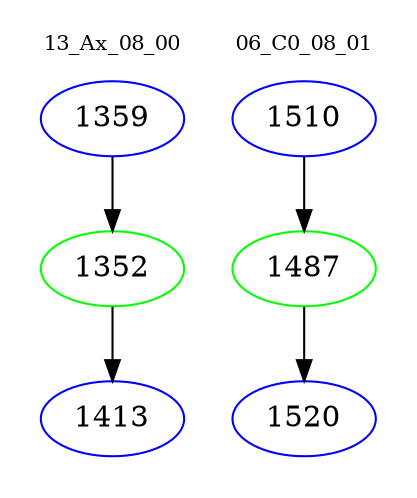 digraph{
subgraph cluster_0 {
color = white
label = "13_Ax_08_00";
fontsize=10;
T0_1359 [label="1359", color="blue"]
T0_1359 -> T0_1352 [color="black"]
T0_1352 [label="1352", color="green"]
T0_1352 -> T0_1413 [color="black"]
T0_1413 [label="1413", color="blue"]
}
subgraph cluster_1 {
color = white
label = "06_C0_08_01";
fontsize=10;
T1_1510 [label="1510", color="blue"]
T1_1510 -> T1_1487 [color="black"]
T1_1487 [label="1487", color="green"]
T1_1487 -> T1_1520 [color="black"]
T1_1520 [label="1520", color="blue"]
}
}
